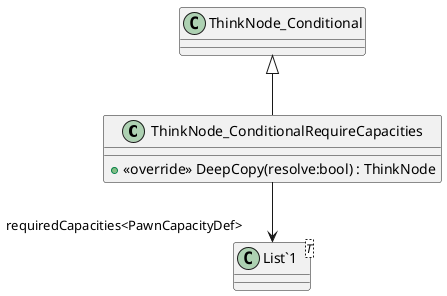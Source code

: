 @startuml
class ThinkNode_ConditionalRequireCapacities {
    + <<override>> DeepCopy(resolve:bool) : ThinkNode
}
class "List`1"<T> {
}
ThinkNode_Conditional <|-- ThinkNode_ConditionalRequireCapacities
ThinkNode_ConditionalRequireCapacities --> "requiredCapacities<PawnCapacityDef>" "List`1"
@enduml
